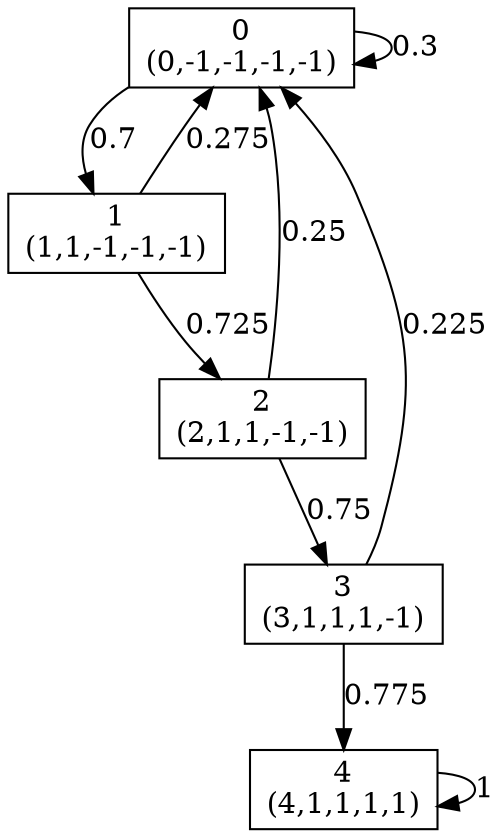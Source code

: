 digraph P {
node [shape=box];
0 -> 0 [ label="0.3" ];
0 -> 1 [ label="0.7" ];
1 -> 0 [ label="0.275" ];
1 -> 2 [ label="0.725" ];
2 -> 0 [ label="0.25" ];
2 -> 3 [ label="0.75" ];
3 -> 0 [ label="0.225" ];
3 -> 4 [ label="0.775" ];
4 -> 4 [ label="1" ];
0 [label="0\n(0,-1,-1,-1,-1)"];
1 [label="1\n(1,1,-1,-1,-1)"];
2 [label="2\n(2,1,1,-1,-1)"];
3 [label="3\n(3,1,1,1,-1)"];
4 [label="4\n(4,1,1,1,1)"];
}
